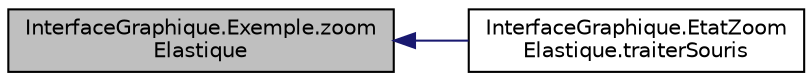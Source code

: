 digraph "InterfaceGraphique.Exemple.zoomElastique"
{
  edge [fontname="Helvetica",fontsize="10",labelfontname="Helvetica",labelfontsize="10"];
  node [fontname="Helvetica",fontsize="10",shape=record];
  rankdir="LR";
  Node1 [label="InterfaceGraphique.Exemple.zoom\lElastique",height=0.2,width=0.4,color="black", fillcolor="grey75", style="filled", fontcolor="black"];
  Node1 -> Node2 [dir="back",color="midnightblue",fontsize="10",style="solid",fontname="Helvetica"];
  Node2 [label="InterfaceGraphique.EtatZoom\lElastique.traiterSouris",height=0.2,width=0.4,color="black", fillcolor="white", style="filled",URL="$d9/dc7/class_interface_graphique_1_1_etat_zoom_elastique.html#a31b915428eb50c0dc76c24dc7e1ba26e",tooltip="Traiter le changement d&#39;état suite à une action du clavier. "];
}
